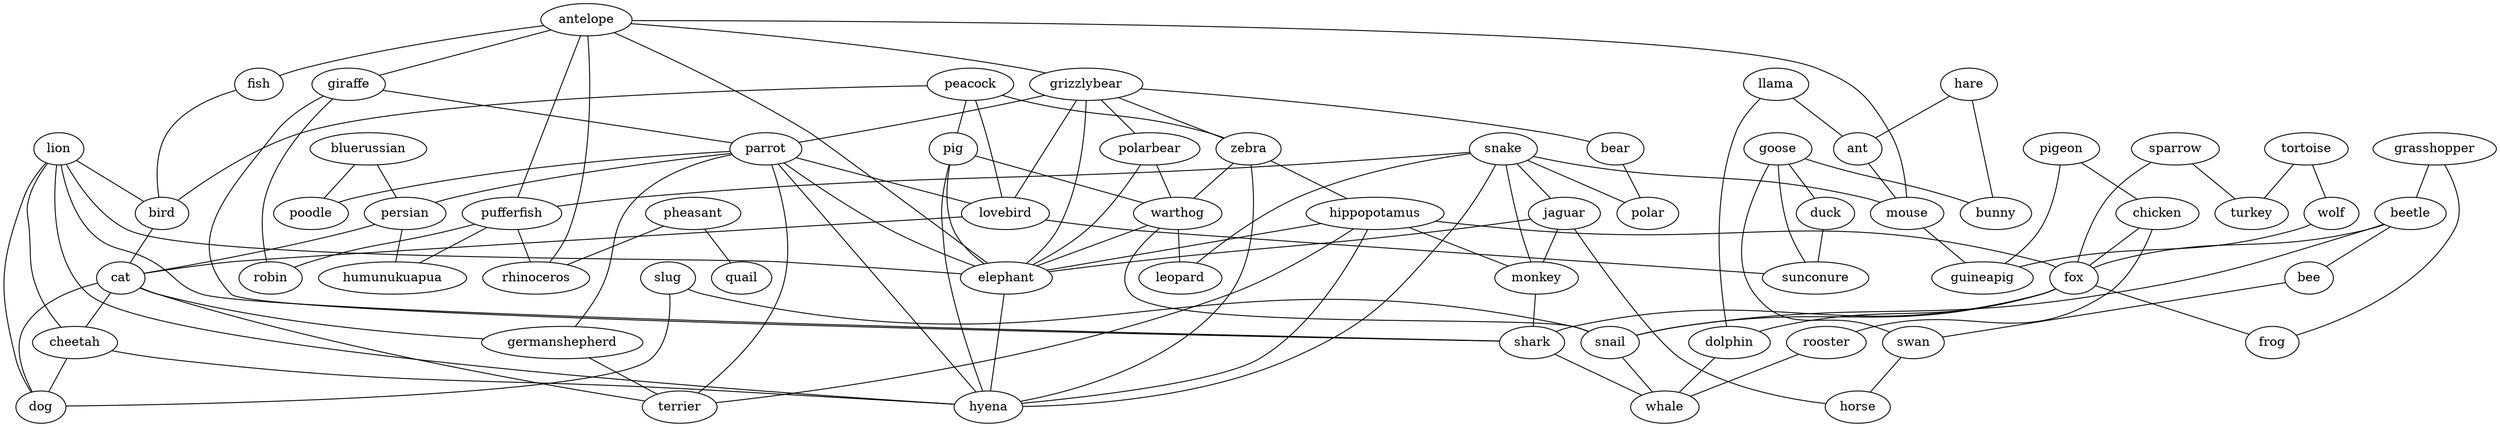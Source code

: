 strict graph  {
	peacock -- zebra	 [weight=1];
	peacock -- lovebird	 [weight=1];
	peacock -- bird	 [weight=1];
	peacock -- pig	 [weight=1];
	antelope -- grizzlybear	 [weight=1];
	antelope -- giraffe	 [weight=1];
	antelope -- fish	 [weight=1];
	antelope -- pufferfish	 [weight=1];
	antelope -- mouse	 [weight=1];
	antelope -- rhinoceros	 [weight=1];
	antelope -- elephant	 [weight=1];
	pheasant -- quail	 [weight=1];
	pheasant -- rhinoceros	 [weight=1];
	sparrow -- fox	 [weight=1];
	sparrow -- turkey	 [weight=1];
	pigeon -- chicken	 [weight=1];
	pigeon -- guineapig	 [weight=1];
	chicken -- fox	 [weight=1];
	chicken -- rooster	 [weight=1];
	grizzlybear -- bear	 [weight=1];
	grizzlybear -- parrot	 [weight=1];
	grizzlybear -- zebra	 [weight=1];
	grizzlybear -- lovebird	 [weight=1];
	grizzlybear -- polarbear	 [weight=1];
	grizzlybear -- elephant	 [weight=1];
	bear -- polar	 [weight=1];
	giraffe -- parrot	 [weight=1];
	giraffe -- robin	 [weight=1];
	giraffe -- shark	 [weight=1];
	snake -- jaguar	 [weight=1];
	snake -- polar	 [weight=1];
	snake -- monkey	 [weight=1];
	snake -- pufferfish	 [weight=1];
	snake -- mouse	 [weight=1];
	snake -- leopard	 [weight=1];
	snake -- hyena	 [weight=1];
	llama -- dolphin	 [weight=1];
	llama -- ant	 [weight=1];
	jaguar -- horse	 [weight=1];
	jaguar -- monkey	 [weight=1];
	jaguar -- elephant	 [weight=1];
	parrot -- persian	 [weight=1];
	parrot -- lovebird	 [weight=1];
	parrot -- poodle	 [weight=1];
	parrot -- elephant	 [weight=1];
	parrot -- germanshepherd	 [weight=1];
	parrot -- terrier	 [weight=1];
	parrot -- hyena	 [weight=1];
	bluerussian -- persian	 [weight=1];
	bluerussian -- poodle	 [weight=1];
	fish -- bird	 [weight=1];
	grasshopper -- beetle	 [weight=1];
	grasshopper -- frog	 [weight=1];
	goose -- swan	 [weight=1];
	goose -- duck	 [weight=1];
	goose -- sunconure	 [weight=1];
	goose -- bunny	 [weight=1];
	lion -- bird	 [weight=1];
	lion -- shark	 [weight=1];
	lion -- elephant	 [weight=1];
	lion -- cheetah	 [weight=1];
	lion -- dog	 [weight=1];
	lion -- hyena	 [weight=1];
	persian -- cat	 [weight=1];
	persian -- humunukuapua	 [weight=1];
	zebra -- hippopotamus	 [weight=1];
	zebra -- warthog	 [weight=1];
	zebra -- hyena	 [weight=1];
	beetle -- bee	 [weight=1];
	beetle -- fox	 [weight=1];
	beetle -- snail	 [weight=1];
	bee -- swan	 [weight=1];
	hippopotamus -- fox	 [weight=1];
	hippopotamus -- monkey	 [weight=1];
	hippopotamus -- elephant	 [weight=1];
	hippopotamus -- terrier	 [weight=1];
	hippopotamus -- hyena	 [weight=1];
	fox -- frog	 [weight=1];
	fox -- shark	 [weight=1];
	fox -- dolphin	 [weight=1];
	fox -- snail	 [weight=1];
	lovebird -- sunconure	 [weight=1];
	lovebird -- cat	 [weight=1];
	bird -- cat	 [weight=1];
	slug -- snail	 [weight=1];
	slug -- dog	 [weight=1];
	tortoise -- wolf	 [weight=1];
	tortoise -- turkey	 [weight=1];
	wolf -- guineapig	 [weight=1];
	swan -- horse	 [weight=1];
	duck -- sunconure	 [weight=1];
	monkey -- shark	 [weight=1];
	hare -- ant	 [weight=1];
	hare -- bunny	 [weight=1];
	polarbear -- warthog	 [weight=1];
	polarbear -- elephant	 [weight=1];
	pufferfish -- robin	 [weight=1];
	pufferfish -- humunukuapua	 [weight=1];
	pufferfish -- rhinoceros	 [weight=1];
	rooster -- whale	 [weight=1];
	cat -- cheetah	 [weight=1];
	cat -- germanshepherd	 [weight=1];
	cat -- terrier	 [weight=1];
	cat -- dog	 [weight=1];
	shark -- whale	 [weight=1];
	dolphin -- whale	 [weight=1];
	pig -- warthog	 [weight=1];
	pig -- elephant	 [weight=1];
	pig -- hyena	 [weight=1];
	ant -- mouse	 [weight=1];
	warthog -- elephant	 [weight=1];
	warthog -- snail	 [weight=1];
	warthog -- leopard	 [weight=1];
	mouse -- guineapig	 [weight=1];
	elephant -- hyena	 [weight=1];
	cheetah -- dog	 [weight=1];
	cheetah -- hyena	 [weight=1];
	germanshepherd -- terrier	 [weight=1];
	snail -- whale	 [weight=1];
}
